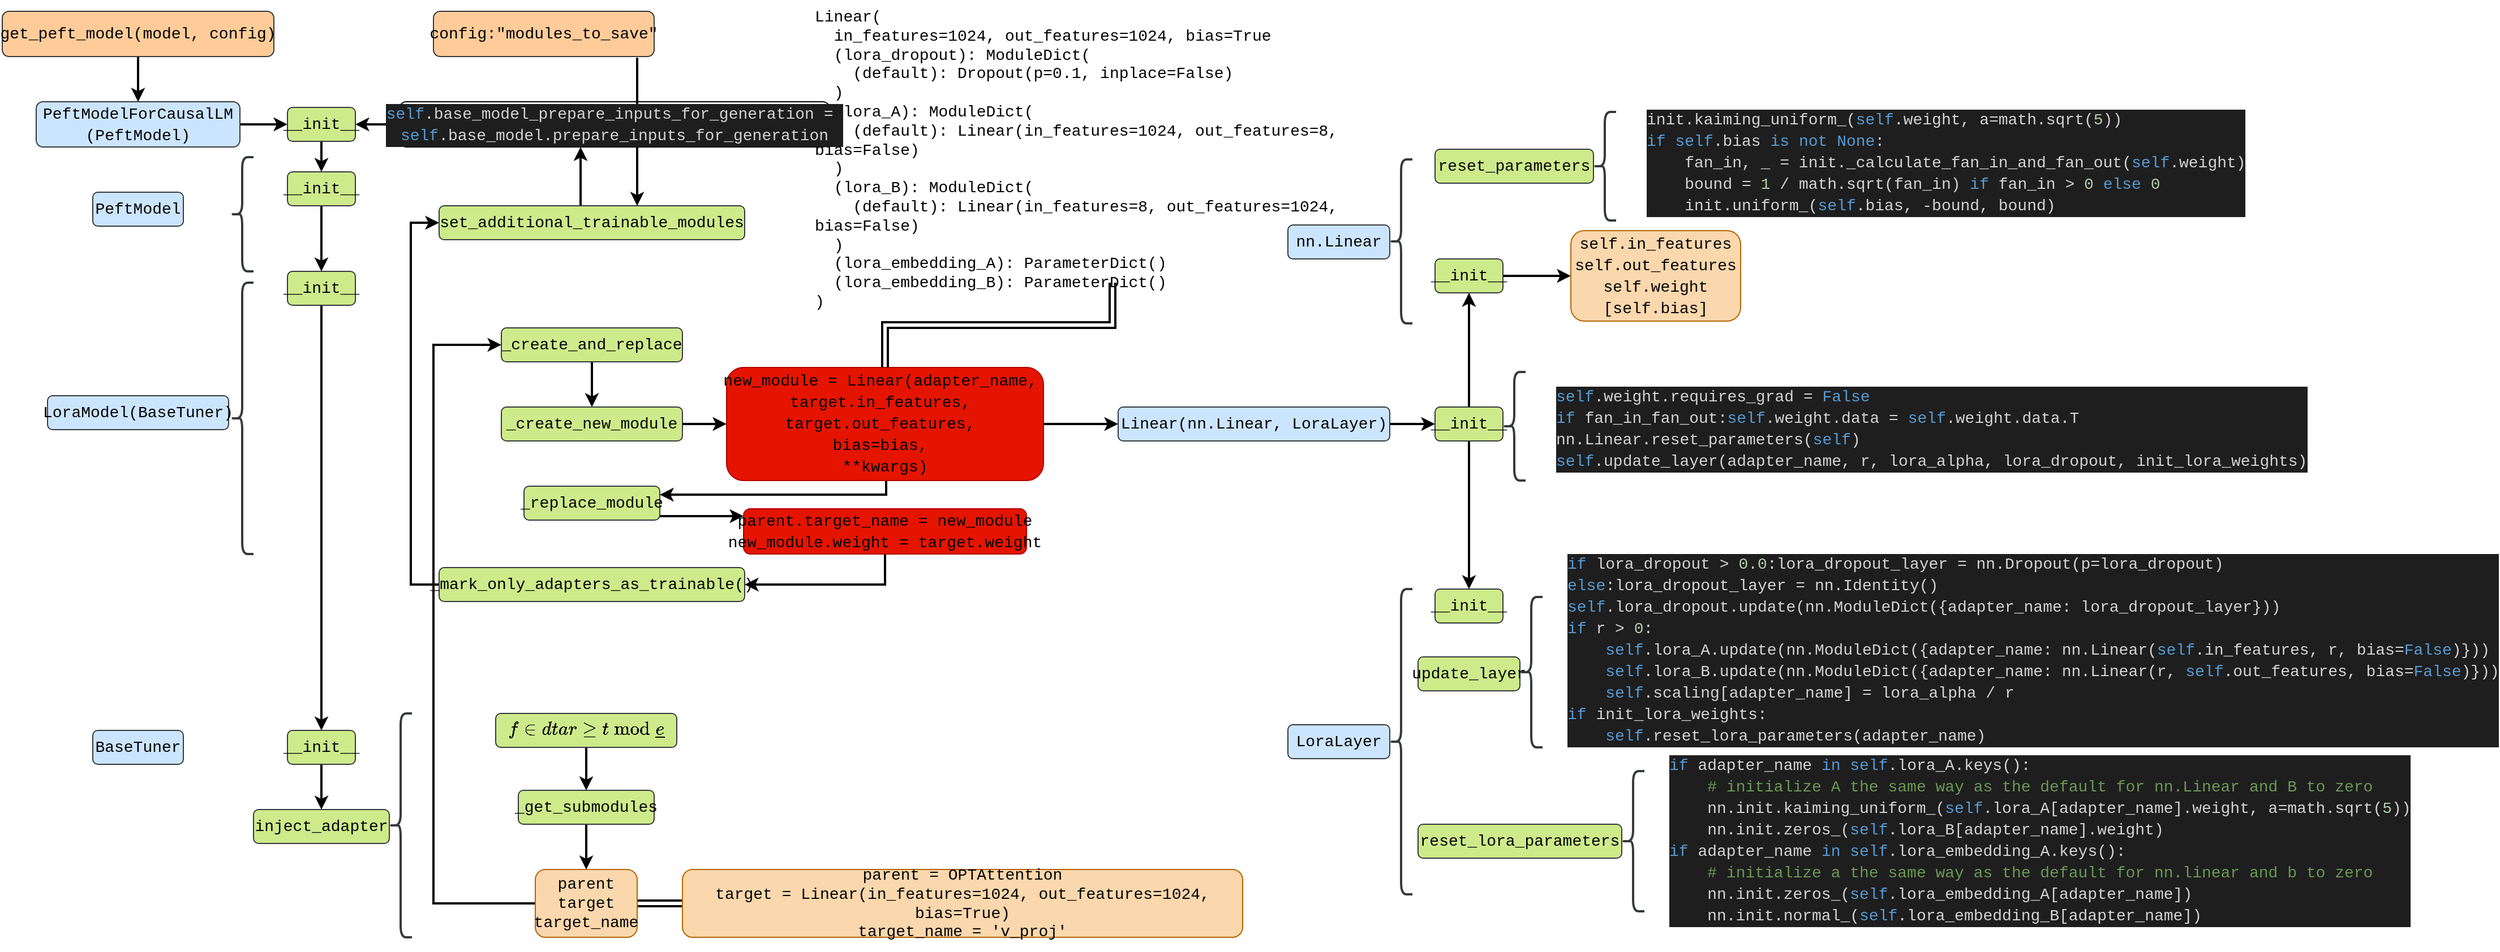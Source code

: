 <mxfile version="24.0.4" type="device">
  <diagram name="第 1 页" id="bC0HDCaNOb5AHYA20Kso">
    <mxGraphModel dx="2074" dy="1205" grid="1" gridSize="10" guides="1" tooltips="1" connect="1" arrows="1" fold="1" page="1" pageScale="1" pageWidth="1100" pageHeight="850" math="0" shadow="0">
      <root>
        <mxCell id="0" />
        <mxCell id="1" parent="0" />
        <mxCell id="si93Lh6b2HmYEgk6341Q-36" value="" style="edgeStyle=orthogonalEdgeStyle;rounded=0;orthogonalLoop=1;jettySize=auto;html=1;strokeColor=default;strokeWidth=2;align=center;verticalAlign=middle;fontFamily=Helvetica;fontSize=11;fontColor=default;labelBackgroundColor=default;endArrow=classic;" edge="1" parent="1" source="si93Lh6b2HmYEgk6341Q-1" target="si93Lh6b2HmYEgk6341Q-2">
          <mxGeometry relative="1" as="geometry" />
        </mxCell>
        <mxCell id="si93Lh6b2HmYEgk6341Q-1" value="&lt;div style=&quot;font-family: Consolas, &amp;quot;Courier New&amp;quot;, monospace; font-size: 14px; line-height: 19px; white-space: pre;&quot;&gt;get_peft_model(model, config)&lt;/div&gt;" style="rounded=1;whiteSpace=wrap;html=1;fillColor=#ffcc99;strokeColor=#36393d;labelBackgroundColor=none;fontColor=default;" vertex="1" parent="1">
          <mxGeometry x="39" y="19" width="240" height="40" as="geometry" />
        </mxCell>
        <mxCell id="si93Lh6b2HmYEgk6341Q-37" value="" style="edgeStyle=orthogonalEdgeStyle;rounded=0;orthogonalLoop=1;jettySize=auto;html=1;strokeColor=default;strokeWidth=2;align=center;verticalAlign=middle;fontFamily=Helvetica;fontSize=11;fontColor=default;labelBackgroundColor=default;endArrow=classic;" edge="1" parent="1" source="si93Lh6b2HmYEgk6341Q-2" target="si93Lh6b2HmYEgk6341Q-3">
          <mxGeometry relative="1" as="geometry" />
        </mxCell>
        <mxCell id="si93Lh6b2HmYEgk6341Q-2" value="&lt;div style=&quot;font-family: Consolas, &amp;quot;Courier New&amp;quot;, monospace; font-size: 14px; line-height: 19px; white-space: pre;&quot;&gt;PeftModelForCausalLM&lt;/div&gt;&lt;div style=&quot;font-family: Consolas, &amp;quot;Courier New&amp;quot;, monospace; font-size: 14px; line-height: 19px; white-space: pre;&quot;&gt;(PeftModel)&lt;/div&gt;" style="rounded=1;whiteSpace=wrap;html=1;labelBackgroundColor=none;fillColor=#cce5ff;strokeColor=#36393d;strokeWidth=1;" vertex="1" parent="1">
          <mxGeometry x="69" y="99" width="180" height="40" as="geometry" />
        </mxCell>
        <mxCell id="si93Lh6b2HmYEgk6341Q-39" style="edgeStyle=orthogonalEdgeStyle;rounded=0;orthogonalLoop=1;jettySize=auto;html=1;entryX=0.5;entryY=0;entryDx=0;entryDy=0;strokeColor=default;strokeWidth=2;align=center;verticalAlign=middle;fontFamily=Helvetica;fontSize=11;fontColor=default;labelBackgroundColor=default;endArrow=classic;" edge="1" parent="1" source="si93Lh6b2HmYEgk6341Q-3" target="si93Lh6b2HmYEgk6341Q-5">
          <mxGeometry relative="1" as="geometry" />
        </mxCell>
        <mxCell id="si93Lh6b2HmYEgk6341Q-3" value="&lt;div style=&quot;font-family: Consolas, &amp;quot;Courier New&amp;quot;, monospace; font-size: 14px; line-height: 19px; white-space: pre;&quot;&gt;__init__&lt;br&gt;&lt;/div&gt;" style="rounded=1;whiteSpace=wrap;html=1;fillColor=#cdeb8b;strokeColor=#36393d;fontStyle=0;align=center;verticalAlign=middle;fontFamily=Helvetica;fontSize=12;fontColor=default;labelBackgroundColor=none;" vertex="1" parent="1">
          <mxGeometry x="291" y="104" width="60" height="30" as="geometry" />
        </mxCell>
        <mxCell id="si93Lh6b2HmYEgk6341Q-4" value="&lt;div style=&quot;font-family: Consolas, &amp;quot;Courier New&amp;quot;, monospace; font-size: 14px; line-height: 19px; white-space: pre;&quot;&gt;PeftModel&lt;/div&gt;" style="rounded=1;whiteSpace=wrap;html=1;labelBackgroundColor=none;fillColor=#cce5ff;strokeColor=#36393d;" vertex="1" parent="1">
          <mxGeometry x="119" y="179" width="80" height="30" as="geometry" />
        </mxCell>
        <mxCell id="si93Lh6b2HmYEgk6341Q-40" value="" style="edgeStyle=orthogonalEdgeStyle;rounded=0;orthogonalLoop=1;jettySize=auto;html=1;strokeColor=default;strokeWidth=2;align=center;verticalAlign=middle;fontFamily=Helvetica;fontSize=11;fontColor=default;labelBackgroundColor=default;endArrow=classic;" edge="1" parent="1" source="si93Lh6b2HmYEgk6341Q-5" target="si93Lh6b2HmYEgk6341Q-10">
          <mxGeometry relative="1" as="geometry" />
        </mxCell>
        <mxCell id="si93Lh6b2HmYEgk6341Q-5" value="&lt;span style=&quot;font-family: Consolas, &amp;quot;Courier New&amp;quot;, monospace; font-size: 14px; white-space: pre;&quot;&gt;__init__&lt;/span&gt;" style="rounded=1;whiteSpace=wrap;html=1;fillColor=#cdeb8b;strokeColor=#36393d;fontStyle=0;align=center;verticalAlign=middle;fontFamily=Helvetica;fontSize=12;fontColor=default;labelBackgroundColor=none;" vertex="1" parent="1">
          <mxGeometry x="291" y="161" width="60" height="30" as="geometry" />
        </mxCell>
        <mxCell id="si93Lh6b2HmYEgk6341Q-9" value="&lt;div style=&quot;font-family: Consolas, &amp;quot;Courier New&amp;quot;, monospace; font-size: 14px; line-height: 19px; white-space: pre;&quot;&gt;LoraModel(BaseTuner)&lt;/div&gt;" style="rounded=1;whiteSpace=wrap;html=1;labelBackgroundColor=none;fillColor=#cce5ff;strokeColor=#36393d;" vertex="1" parent="1">
          <mxGeometry x="79" y="359" width="160" height="30" as="geometry" />
        </mxCell>
        <mxCell id="si93Lh6b2HmYEgk6341Q-42" value="" style="edgeStyle=orthogonalEdgeStyle;rounded=0;orthogonalLoop=1;jettySize=auto;html=1;strokeColor=default;strokeWidth=2;align=center;verticalAlign=middle;fontFamily=Helvetica;fontSize=11;fontColor=default;labelBackgroundColor=default;endArrow=classic;" edge="1" parent="1" source="si93Lh6b2HmYEgk6341Q-10" target="si93Lh6b2HmYEgk6341Q-41">
          <mxGeometry relative="1" as="geometry" />
        </mxCell>
        <mxCell id="si93Lh6b2HmYEgk6341Q-10" value="&lt;span style=&quot;font-family: Consolas, &amp;quot;Courier New&amp;quot;, monospace; font-size: 14px; white-space: pre;&quot;&gt;__init__&lt;/span&gt;" style="rounded=1;whiteSpace=wrap;html=1;fillColor=#cdeb8b;strokeColor=#36393d;fontStyle=0;align=center;verticalAlign=middle;fontFamily=Helvetica;fontSize=12;fontColor=default;labelBackgroundColor=none;" vertex="1" parent="1">
          <mxGeometry x="291" y="249" width="60" height="30" as="geometry" />
        </mxCell>
        <mxCell id="si93Lh6b2HmYEgk6341Q-12" value="&lt;div style=&quot;font-family: Consolas, &amp;quot;Courier New&amp;quot;, monospace; font-size: 14px; line-height: 19px; white-space: pre;&quot;&gt;BaseTuner&lt;/div&gt;" style="rounded=1;whiteSpace=wrap;html=1;labelBackgroundColor=none;fillColor=#cce5ff;strokeColor=#36393d;" vertex="1" parent="1">
          <mxGeometry x="119" y="655" width="80" height="30" as="geometry" />
        </mxCell>
        <mxCell id="si93Lh6b2HmYEgk6341Q-15" value="&lt;div style=&quot;font-family: Consolas, &amp;quot;Courier New&amp;quot;, monospace; font-size: 14px; line-height: 19px; white-space: pre;&quot;&gt;inject_adapter&lt;/div&gt;" style="rounded=1;whiteSpace=wrap;html=1;labelBackgroundColor=none;fillColor=#cdeb8b;strokeColor=#36393d;fontStyle=0" vertex="1" parent="1">
          <mxGeometry x="261" y="725" width="120" height="30" as="geometry" />
        </mxCell>
        <mxCell id="si93Lh6b2HmYEgk6341Q-52" value="" style="edgeStyle=orthogonalEdgeStyle;rounded=0;orthogonalLoop=1;jettySize=auto;html=1;strokeColor=default;strokeWidth=2;align=center;verticalAlign=middle;fontFamily=Helvetica;fontSize=11;fontColor=default;labelBackgroundColor=default;endArrow=classic;" edge="1" parent="1" source="si93Lh6b2HmYEgk6341Q-16" target="si93Lh6b2HmYEgk6341Q-21">
          <mxGeometry relative="1" as="geometry" />
        </mxCell>
        <mxCell id="si93Lh6b2HmYEgk6341Q-16" value="&lt;div style=&quot;font-family: Consolas, &amp;quot;Courier New&amp;quot;, monospace; font-size: 14px; line-height: 19px; white-space: pre;&quot;&gt;&lt;div style=&quot;line-height: 19px;&quot;&gt;_get_submodules&lt;/div&gt;&lt;/div&gt;" style="rounded=1;whiteSpace=wrap;html=1;fillColor=#cdeb8b;strokeColor=#36393d;labelBackgroundColor=none;fontColor=default;" vertex="1" parent="1">
          <mxGeometry x="495" y="708" width="120" height="30" as="geometry" />
        </mxCell>
        <mxCell id="si93Lh6b2HmYEgk6341Q-89" style="edgeStyle=orthogonalEdgeStyle;rounded=0;orthogonalLoop=1;jettySize=auto;html=1;entryX=0;entryY=0.5;entryDx=0;entryDy=0;strokeColor=default;strokeWidth=2;align=center;verticalAlign=middle;fontFamily=Helvetica;fontSize=11;fontColor=default;labelBackgroundColor=default;endArrow=classic;" edge="1" parent="1" source="si93Lh6b2HmYEgk6341Q-21" target="si93Lh6b2HmYEgk6341Q-57">
          <mxGeometry relative="1" as="geometry">
            <Array as="points">
              <mxPoint x="420" y="808" />
              <mxPoint x="420" y="314" />
            </Array>
          </mxGeometry>
        </mxCell>
        <mxCell id="si93Lh6b2HmYEgk6341Q-117" value="" style="edgeStyle=orthogonalEdgeStyle;rounded=0;orthogonalLoop=1;jettySize=auto;html=1;strokeColor=default;strokeWidth=2;align=center;verticalAlign=middle;fontFamily=Helvetica;fontSize=11;fontColor=default;labelBackgroundColor=default;endArrow=classic;shape=link;" edge="1" parent="1" source="si93Lh6b2HmYEgk6341Q-21" target="si93Lh6b2HmYEgk6341Q-114">
          <mxGeometry relative="1" as="geometry" />
        </mxCell>
        <mxCell id="si93Lh6b2HmYEgk6341Q-21" value="&lt;span style=&quot;font-family: Consolas, &amp;quot;Courier New&amp;quot;, monospace; font-size: 14px; text-align: left; white-space: pre;&quot;&gt;parent&lt;/span&gt;&lt;div&gt;&lt;span style=&quot;font-family: Consolas, &amp;quot;Courier New&amp;quot;, monospace; font-size: 14px; text-align: left; white-space: pre;&quot;&gt;target&lt;/span&gt;&lt;/div&gt;&lt;div&gt;&lt;span style=&quot;font-family: Consolas, &amp;quot;Courier New&amp;quot;, monospace; font-size: 14px; text-align: left; white-space: pre;&quot;&gt;target_name&lt;/span&gt;&lt;/div&gt;" style="rounded=1;whiteSpace=wrap;html=1;fillColor=#fad7ac;strokeColor=#b46504;fontColor=default;labelBackgroundColor=none;" vertex="1" parent="1">
          <mxGeometry x="510" y="778" width="90" height="60" as="geometry" />
        </mxCell>
        <mxCell id="si93Lh6b2HmYEgk6341Q-72" style="edgeStyle=orthogonalEdgeStyle;rounded=0;orthogonalLoop=1;jettySize=auto;html=1;entryX=1;entryY=0.25;entryDx=0;entryDy=0;strokeColor=default;strokeWidth=2;align=center;verticalAlign=middle;fontFamily=Helvetica;fontSize=11;fontColor=default;labelBackgroundColor=default;endArrow=classic;" edge="1" parent="1" source="si93Lh6b2HmYEgk6341Q-23" target="si93Lh6b2HmYEgk6341Q-25">
          <mxGeometry relative="1" as="geometry">
            <Array as="points">
              <mxPoint x="820" y="447" />
            </Array>
          </mxGeometry>
        </mxCell>
        <mxCell id="si93Lh6b2HmYEgk6341Q-129" value="" style="edgeStyle=orthogonalEdgeStyle;rounded=0;orthogonalLoop=1;jettySize=auto;html=1;strokeColor=default;strokeWidth=2;align=center;verticalAlign=middle;fontFamily=Helvetica;fontSize=11;fontColor=default;labelBackgroundColor=default;endArrow=classic;" edge="1" parent="1" source="si93Lh6b2HmYEgk6341Q-23" target="si93Lh6b2HmYEgk6341Q-78">
          <mxGeometry relative="1" as="geometry" />
        </mxCell>
        <mxCell id="si93Lh6b2HmYEgk6341Q-23" value="&lt;div style=&quot;font-family: Consolas, &amp;quot;Courier New&amp;quot;, monospace; font-size: 14px; line-height: 19px; white-space: pre;&quot;&gt;new_module = Linear(adapter_name, &lt;/div&gt;&lt;div style=&quot;font-family: Consolas, &amp;quot;Courier New&amp;quot;, monospace; font-size: 14px; line-height: 19px; white-space: pre;&quot;&gt;&lt;span style=&quot;&quot;&gt;target.in_features&lt;/span&gt;, &lt;/div&gt;&lt;div style=&quot;font-family: Consolas, &amp;quot;Courier New&amp;quot;, monospace; font-size: 14px; line-height: 19px; white-space: pre;&quot;&gt;&lt;span style=&quot;&quot;&gt;target.out_features&lt;/span&gt;, &lt;/div&gt;&lt;div style=&quot;font-family: Consolas, &amp;quot;Courier New&amp;quot;, monospace; font-size: 14px; line-height: 19px; white-space: pre;&quot;&gt;bias=bias, &lt;/div&gt;&lt;div style=&quot;font-family: Consolas, &amp;quot;Courier New&amp;quot;, monospace; font-size: 14px; line-height: 19px; white-space: pre;&quot;&gt;**kwargs)&lt;/div&gt;" style="whiteSpace=wrap;html=1;rounded=1;fillColor=#e51400;fontColor=default;strokeColor=#B20000;labelBackgroundColor=none;" vertex="1" parent="1">
          <mxGeometry x="679" y="334" width="280" height="100" as="geometry" />
        </mxCell>
        <mxCell id="si93Lh6b2HmYEgk6341Q-75" style="edgeStyle=orthogonalEdgeStyle;rounded=0;orthogonalLoop=1;jettySize=auto;html=1;entryX=0;entryY=0.25;entryDx=0;entryDy=0;strokeColor=default;strokeWidth=2;align=center;verticalAlign=middle;fontFamily=Helvetica;fontSize=11;fontColor=default;labelBackgroundColor=default;endArrow=classic;" edge="1" parent="1">
          <mxGeometry relative="1" as="geometry">
            <mxPoint x="620" y="465.5" as="sourcePoint" />
            <mxPoint x="694" y="465.5" as="targetPoint" />
            <Array as="points">
              <mxPoint x="657" y="466" />
            </Array>
          </mxGeometry>
        </mxCell>
        <mxCell id="si93Lh6b2HmYEgk6341Q-25" value="&lt;div style=&quot;font-family: Consolas, &amp;quot;Courier New&amp;quot;, monospace; font-weight: normal; font-size: 14px; line-height: 19px; white-space: pre;&quot;&gt;&lt;div&gt;&lt;span style=&quot;&quot;&gt;_replace_module&lt;/span&gt;&lt;/div&gt;&lt;/div&gt;" style="whiteSpace=wrap;html=1;rounded=1;fillColor=#cdeb8b;strokeColor=#36393d;labelBackgroundColor=none;fontColor=default;" vertex="1" parent="1">
          <mxGeometry x="500" y="439" width="120" height="30" as="geometry" />
        </mxCell>
        <mxCell id="si93Lh6b2HmYEgk6341Q-43" value="" style="edgeStyle=orthogonalEdgeStyle;rounded=0;orthogonalLoop=1;jettySize=auto;html=1;strokeColor=default;strokeWidth=2;align=center;verticalAlign=middle;fontFamily=Helvetica;fontSize=11;fontColor=default;labelBackgroundColor=default;endArrow=classic;" edge="1" parent="1" source="si93Lh6b2HmYEgk6341Q-41" target="si93Lh6b2HmYEgk6341Q-15">
          <mxGeometry relative="1" as="geometry" />
        </mxCell>
        <mxCell id="si93Lh6b2HmYEgk6341Q-41" value="&lt;div style=&quot;font-family: Consolas, &amp;quot;Courier New&amp;quot;, monospace; font-weight: normal; font-size: 14px; line-height: 19px; white-space: pre;&quot;&gt;&lt;div&gt;&lt;span style=&quot;&quot;&gt;__init__&lt;/span&gt;&lt;/div&gt;&lt;/div&gt;" style="rounded=1;whiteSpace=wrap;html=1;fillColor=#cdeb8b;strokeColor=#36393d;fontStyle=0;align=center;verticalAlign=middle;fontFamily=Helvetica;fontSize=12;fontColor=default;labelBackgroundColor=none;" vertex="1" parent="1">
          <mxGeometry x="291" y="655" width="60" height="30" as="geometry" />
        </mxCell>
        <mxCell id="si93Lh6b2HmYEgk6341Q-44" value="" style="shape=curlyBracket;whiteSpace=wrap;html=1;rounded=1;labelPosition=left;verticalLabelPosition=middle;align=right;verticalAlign=middle;strokeColor=#36393d;strokeWidth=2;fontFamily=Helvetica;fontSize=11;fontColor=default;labelBackgroundColor=default;fillColor=#cce5ff;" vertex="1" parent="1">
          <mxGeometry x="381" y="640" width="20" height="198" as="geometry" />
        </mxCell>
        <mxCell id="si93Lh6b2HmYEgk6341Q-46" value="" style="edgeStyle=orthogonalEdgeStyle;rounded=0;orthogonalLoop=1;jettySize=auto;html=1;strokeColor=default;strokeWidth=2;align=center;verticalAlign=middle;fontFamily=Helvetica;fontSize=11;fontColor=default;labelBackgroundColor=default;endArrow=classic;" edge="1" parent="1" source="si93Lh6b2HmYEgk6341Q-45" target="si93Lh6b2HmYEgk6341Q-16">
          <mxGeometry relative="1" as="geometry" />
        </mxCell>
        <mxCell id="si93Lh6b2HmYEgk6341Q-45" value="&lt;div style=&quot;font-family: Consolas, &amp;quot;Courier New&amp;quot;, monospace; font-size: 14px; line-height: 19px; white-space: pre;&quot;&gt;&lt;div style=&quot;line-height: 19px;&quot;&gt;`find target module`&lt;/div&gt;&lt;/div&gt;" style="rounded=1;whiteSpace=wrap;html=1;fillColor=#cdeb8b;strokeColor=#36393d;labelBackgroundColor=none;fontColor=default;" vertex="1" parent="1">
          <mxGeometry x="475" y="640" width="160" height="30" as="geometry" />
        </mxCell>
        <mxCell id="si93Lh6b2HmYEgk6341Q-56" value="" style="shape=curlyBracket;whiteSpace=wrap;html=1;rounded=1;labelPosition=left;verticalLabelPosition=middle;align=right;verticalAlign=middle;strokeColor=#36393d;strokeWidth=2;fontFamily=Helvetica;fontSize=11;fontColor=default;labelBackgroundColor=default;fillColor=#cce5ff;" vertex="1" parent="1">
          <mxGeometry x="241" y="259" width="20" height="240" as="geometry" />
        </mxCell>
        <mxCell id="si93Lh6b2HmYEgk6341Q-62" value="" style="edgeStyle=orthogonalEdgeStyle;rounded=0;orthogonalLoop=1;jettySize=auto;html=1;strokeColor=default;strokeWidth=2;align=center;verticalAlign=middle;fontFamily=Helvetica;fontSize=11;fontColor=default;labelBackgroundColor=default;endArrow=classic;" edge="1" parent="1" source="si93Lh6b2HmYEgk6341Q-57" target="si93Lh6b2HmYEgk6341Q-61">
          <mxGeometry relative="1" as="geometry" />
        </mxCell>
        <mxCell id="si93Lh6b2HmYEgk6341Q-57" value="&lt;span style=&quot;font-family: Consolas, &amp;quot;Courier New&amp;quot;, monospace; font-size: 14px; text-align: left; white-space: pre;&quot;&gt;_create_and_replace&lt;/span&gt;" style="rounded=1;html=1;fillColor=#cdeb8b;strokeColor=#36393d;labelBackgroundColor=none;fontColor=default;whiteSpace=wrap;" vertex="1" parent="1">
          <mxGeometry x="480" y="299" width="160" height="30" as="geometry" />
        </mxCell>
        <mxCell id="si93Lh6b2HmYEgk6341Q-63" value="" style="edgeStyle=orthogonalEdgeStyle;rounded=0;orthogonalLoop=1;jettySize=auto;html=1;strokeColor=default;strokeWidth=2;align=center;verticalAlign=middle;fontFamily=Helvetica;fontSize=11;fontColor=default;labelBackgroundColor=default;endArrow=classic;" edge="1" parent="1" source="si93Lh6b2HmYEgk6341Q-61" target="si93Lh6b2HmYEgk6341Q-23">
          <mxGeometry relative="1" as="geometry" />
        </mxCell>
        <mxCell id="si93Lh6b2HmYEgk6341Q-61" value="&lt;div style=&quot;font-family: Consolas, &amp;quot;Courier New&amp;quot;, monospace; font-size: 14px; line-height: 19px; white-space: pre;&quot;&gt;_create_new_module&lt;/div&gt;" style="rounded=1;whiteSpace=wrap;html=1;fillColor=#cdeb8b;strokeColor=#36393d;labelBackgroundColor=none;fontColor=default;" vertex="1" parent="1">
          <mxGeometry x="480" y="369" width="160" height="30" as="geometry" />
        </mxCell>
        <mxCell id="si93Lh6b2HmYEgk6341Q-123" style="edgeStyle=orthogonalEdgeStyle;rounded=0;orthogonalLoop=1;jettySize=auto;html=1;entryX=0;entryY=0.5;entryDx=0;entryDy=0;strokeColor=default;strokeWidth=2;align=center;verticalAlign=middle;fontFamily=Helvetica;fontSize=11;fontColor=default;labelBackgroundColor=default;endArrow=classic;" edge="1" parent="1" source="si93Lh6b2HmYEgk6341Q-67" target="si93Lh6b2HmYEgk6341Q-122">
          <mxGeometry relative="1" as="geometry">
            <Array as="points">
              <mxPoint x="400" y="526" />
              <mxPoint x="400" y="206" />
            </Array>
          </mxGeometry>
        </mxCell>
        <mxCell id="si93Lh6b2HmYEgk6341Q-67" value="&lt;div style=&quot;font-family: Consolas, &amp;quot;Courier New&amp;quot;, monospace; font-size: 14px; line-height: 19px; white-space: pre;&quot;&gt;_mark_only_adapters_as_trainable()&lt;/div&gt;" style="rounded=1;whiteSpace=wrap;html=1;fillColor=#cdeb8b;strokeColor=#36393d;labelBackgroundColor=none;fontColor=default;" vertex="1" parent="1">
          <mxGeometry x="425" y="511" width="270" height="30" as="geometry" />
        </mxCell>
        <mxCell id="si93Lh6b2HmYEgk6341Q-76" style="edgeStyle=orthogonalEdgeStyle;rounded=0;orthogonalLoop=1;jettySize=auto;html=1;entryX=1;entryY=0.5;entryDx=0;entryDy=0;strokeColor=default;strokeWidth=2;align=center;verticalAlign=middle;fontFamily=Helvetica;fontSize=11;fontColor=default;labelBackgroundColor=default;endArrow=classic;" edge="1" parent="1" source="si93Lh6b2HmYEgk6341Q-73" target="si93Lh6b2HmYEgk6341Q-67">
          <mxGeometry relative="1" as="geometry" />
        </mxCell>
        <mxCell id="si93Lh6b2HmYEgk6341Q-73" value="&lt;div style=&quot;font-family: Consolas, &amp;quot;Courier New&amp;quot;, monospace; font-size: 14px; line-height: 19px; white-space: pre;&quot;&gt;parent.target_name = new_module&lt;/div&gt;&lt;div style=&quot;font-family: Consolas, &amp;quot;Courier New&amp;quot;, monospace; font-size: 14px; line-height: 19px; white-space: pre;&quot;&gt;new_module.weight = target.weight&lt;/div&gt;" style="whiteSpace=wrap;html=1;rounded=1;fillColor=#e51400;fontColor=default;strokeColor=#B20000;labelBackgroundColor=none;" vertex="1" parent="1">
          <mxGeometry x="694" y="459" width="250" height="40" as="geometry" />
        </mxCell>
        <mxCell id="si93Lh6b2HmYEgk6341Q-83" value="" style="edgeStyle=orthogonalEdgeStyle;rounded=0;orthogonalLoop=1;jettySize=auto;html=1;strokeColor=default;strokeWidth=2;align=center;verticalAlign=middle;fontFamily=Helvetica;fontSize=11;fontColor=default;labelBackgroundColor=default;endArrow=classic;" edge="1" parent="1" source="si93Lh6b2HmYEgk6341Q-78" target="si93Lh6b2HmYEgk6341Q-82">
          <mxGeometry relative="1" as="geometry" />
        </mxCell>
        <mxCell id="si93Lh6b2HmYEgk6341Q-78" value="&lt;div style=&quot;font-family: Consolas, &amp;quot;Courier New&amp;quot;, monospace; font-size: 14px; line-height: 19px; white-space: pre;&quot;&gt;Linear(nn.Linear, LoraLayer)&lt;/div&gt;" style="rounded=1;whiteSpace=wrap;html=1;strokeColor=#36393d;strokeWidth=1;align=center;verticalAlign=middle;fontFamily=Helvetica;fontSize=11;fontColor=default;labelBackgroundColor=none;fillColor=#cce5ff;" vertex="1" parent="1">
          <mxGeometry x="1025" y="369" width="240" height="30" as="geometry" />
        </mxCell>
        <mxCell id="si93Lh6b2HmYEgk6341Q-79" value="&lt;div style=&quot;font-family: Consolas, &amp;quot;Courier New&amp;quot;, monospace; font-size: 14px; line-height: 19px; white-space: pre;&quot;&gt;nn.Linear&lt;/div&gt;" style="rounded=1;whiteSpace=wrap;html=1;strokeColor=#36393d;strokeWidth=1;align=center;verticalAlign=middle;fontFamily=Helvetica;fontSize=11;fontColor=default;labelBackgroundColor=none;fillColor=#cce5ff;" vertex="1" parent="1">
          <mxGeometry x="1175" y="208" width="90" height="30" as="geometry" />
        </mxCell>
        <mxCell id="si93Lh6b2HmYEgk6341Q-81" value="&lt;div style=&quot;font-family: Consolas, &amp;quot;Courier New&amp;quot;, monospace; font-size: 14px; line-height: 19px; white-space: pre;&quot;&gt;LoraLayer&lt;/div&gt;" style="rounded=1;whiteSpace=wrap;html=1;strokeColor=#36393d;strokeWidth=1;align=center;verticalAlign=middle;fontFamily=Helvetica;fontSize=11;fontColor=default;labelBackgroundColor=none;fillColor=#cce5ff;" vertex="1" parent="1">
          <mxGeometry x="1175" y="650" width="90" height="30" as="geometry" />
        </mxCell>
        <mxCell id="si93Lh6b2HmYEgk6341Q-86" value="" style="edgeStyle=orthogonalEdgeStyle;rounded=0;orthogonalLoop=1;jettySize=auto;html=1;strokeColor=default;strokeWidth=2;align=center;verticalAlign=middle;fontFamily=Helvetica;fontSize=11;fontColor=default;labelBackgroundColor=default;endArrow=classic;" edge="1" parent="1" source="si93Lh6b2HmYEgk6341Q-82" target="si93Lh6b2HmYEgk6341Q-84">
          <mxGeometry relative="1" as="geometry" />
        </mxCell>
        <mxCell id="si93Lh6b2HmYEgk6341Q-87" value="" style="edgeStyle=orthogonalEdgeStyle;rounded=0;orthogonalLoop=1;jettySize=auto;html=1;strokeColor=default;strokeWidth=2;align=center;verticalAlign=middle;fontFamily=Helvetica;fontSize=11;fontColor=default;labelBackgroundColor=default;endArrow=classic;" edge="1" parent="1" source="si93Lh6b2HmYEgk6341Q-82" target="si93Lh6b2HmYEgk6341Q-85">
          <mxGeometry relative="1" as="geometry" />
        </mxCell>
        <mxCell id="si93Lh6b2HmYEgk6341Q-82" value="&lt;div style=&quot;font-family: Consolas, &amp;quot;Courier New&amp;quot;, monospace; font-size: 14px; line-height: 19px; white-space: pre;&quot;&gt;__init__&lt;/div&gt;" style="whiteSpace=wrap;html=1;fontSize=11;fillColor=#cdeb8b;strokeColor=#36393d;rounded=1;strokeWidth=1;labelBackgroundColor=none;" vertex="1" parent="1">
          <mxGeometry x="1305" y="369" width="60" height="30" as="geometry" />
        </mxCell>
        <mxCell id="si93Lh6b2HmYEgk6341Q-110" value="" style="edgeStyle=orthogonalEdgeStyle;rounded=0;orthogonalLoop=1;jettySize=auto;html=1;strokeColor=default;strokeWidth=2;align=center;verticalAlign=middle;fontFamily=Helvetica;fontSize=11;fontColor=default;labelBackgroundColor=default;endArrow=classic;" edge="1" parent="1" source="si93Lh6b2HmYEgk6341Q-84" target="si93Lh6b2HmYEgk6341Q-109">
          <mxGeometry relative="1" as="geometry" />
        </mxCell>
        <mxCell id="si93Lh6b2HmYEgk6341Q-84" value="&lt;div style=&quot;font-family: Consolas, &amp;quot;Courier New&amp;quot;, monospace; font-size: 14px; line-height: 19px; white-space: pre;&quot;&gt;__init__&lt;/div&gt;" style="whiteSpace=wrap;html=1;fontSize=11;fillColor=#cdeb8b;strokeColor=#36393d;rounded=1;strokeWidth=1;labelBackgroundColor=none;" vertex="1" parent="1">
          <mxGeometry x="1305" y="238" width="60" height="30" as="geometry" />
        </mxCell>
        <mxCell id="si93Lh6b2HmYEgk6341Q-85" value="&lt;div style=&quot;font-family: Consolas, &amp;quot;Courier New&amp;quot;, monospace; font-size: 14px; line-height: 19px; white-space: pre;&quot;&gt;__init__&lt;/div&gt;" style="whiteSpace=wrap;html=1;fontSize=11;fillColor=#cdeb8b;strokeColor=#36393d;rounded=1;strokeWidth=1;labelBackgroundColor=none;" vertex="1" parent="1">
          <mxGeometry x="1305" y="530" width="60" height="30" as="geometry" />
        </mxCell>
        <mxCell id="si93Lh6b2HmYEgk6341Q-88" value="" style="shape=curlyBracket;whiteSpace=wrap;html=1;rounded=1;labelPosition=left;verticalLabelPosition=middle;align=right;verticalAlign=middle;strokeColor=#36393d;strokeWidth=2;fontFamily=Helvetica;fontSize=11;fontColor=default;labelBackgroundColor=default;fillColor=#cce5ff;" vertex="1" parent="1">
          <mxGeometry x="1365" y="338" width="20" height="96" as="geometry" />
        </mxCell>
        <mxCell id="si93Lh6b2HmYEgk6341Q-91" value="" style="shape=curlyBracket;whiteSpace=wrap;html=1;rounded=1;labelPosition=left;verticalLabelPosition=middle;align=right;verticalAlign=middle;strokeColor=#36393d;strokeWidth=2;fontFamily=Helvetica;fontSize=11;fontColor=default;labelBackgroundColor=default;fillColor=#cce5ff;" vertex="1" parent="1">
          <mxGeometry x="1265" y="530" width="20" height="270" as="geometry" />
        </mxCell>
        <mxCell id="si93Lh6b2HmYEgk6341Q-92" value="&lt;div style=&quot;font-family: Consolas, &amp;quot;Courier New&amp;quot;, monospace; font-size: 14px; line-height: 19px; white-space: pre;&quot;&gt;update_layer&lt;/div&gt;" style="rounded=1;whiteSpace=wrap;html=1;strokeColor=#36393d;strokeWidth=1;align=center;verticalAlign=middle;fontFamily=Helvetica;fontSize=11;labelBackgroundColor=none;fillColor=#cdeb8b;fontColor=default;" vertex="1" parent="1">
          <mxGeometry x="1290" y="590" width="90" height="30" as="geometry" />
        </mxCell>
        <mxCell id="si93Lh6b2HmYEgk6341Q-96" value="&lt;div style=&quot;background-color: rgb(30, 30, 30); font-family: Consolas, &amp;quot;Courier New&amp;quot;, monospace; font-weight: normal; font-size: 14px; line-height: 19px; white-space: pre;&quot;&gt;&lt;div style=&quot;&quot;&gt;&lt;div style=&quot;color: rgb(212, 212, 212); line-height: 19px;&quot;&gt;&lt;div&gt;&lt;div style=&quot;line-height: 19px;&quot;&gt;&lt;div&gt;&lt;span style=&quot;color: #569cd6;&quot;&gt;if&lt;/span&gt; lora_dropout &amp;gt; &lt;span style=&quot;color: #b5cea8;&quot;&gt;0.0&lt;/span&gt;:lora_dropout_layer = nn.Dropout(p=lora_dropout)&lt;/div&gt;&lt;div&gt;&lt;span style=&quot;color: #569cd6;&quot;&gt;else&lt;/span&gt;:lora_dropout_layer = nn.Identity()&lt;/div&gt;&lt;div&gt;&lt;div style=&quot;line-height: 19px;&quot;&gt;&lt;span style=&quot;color: #569cd6;&quot;&gt;self&lt;/span&gt;.lora_dropout.update(nn.ModuleDict({adapter_name: lora_dropout_layer}))&lt;/div&gt;&lt;/div&gt;&lt;/div&gt;&lt;/div&gt;&lt;div&gt;&lt;span style=&quot;color: #569cd6;&quot;&gt;if&lt;/span&gt; r &amp;gt; &lt;span style=&quot;color: #b5cea8;&quot;&gt;0&lt;/span&gt;:&lt;/div&gt;&lt;div&gt;&amp;nbsp; &amp;nbsp; &lt;span style=&quot;color: #569cd6;&quot;&gt;self&lt;/span&gt;.lora_A.update(nn.ModuleDict({adapter_name: nn.Linear(&lt;span style=&quot;color: #569cd6;&quot;&gt;self&lt;/span&gt;.in_features, r, bias=&lt;span style=&quot;color: #569cd6;&quot;&gt;False&lt;/span&gt;)}))&lt;/div&gt;&lt;div&gt;&amp;nbsp; &amp;nbsp; &lt;span style=&quot;color: #569cd6;&quot;&gt;self&lt;/span&gt;.lora_B.update(nn.ModuleDict({adapter_name: nn.Linear(r, &lt;span style=&quot;color: #569cd6;&quot;&gt;self&lt;/span&gt;.out_features, bias=&lt;span style=&quot;color: #569cd6;&quot;&gt;False&lt;/span&gt;)}))&lt;/div&gt;&lt;div&gt;&amp;nbsp; &amp;nbsp; &lt;span style=&quot;color: #569cd6;&quot;&gt;self&lt;/span&gt;.scaling[adapter_name] = lora_alpha / r&lt;/div&gt;&lt;div&gt;&lt;span style=&quot;color: #569cd6;&quot;&gt;if&lt;/span&gt; init_lora_weights:&lt;/div&gt;&lt;div&gt;&amp;nbsp; &amp;nbsp; &lt;span style=&quot;color: #569cd6;&quot;&gt;self&lt;/span&gt;.reset_lora_parameters(adapter_name)&lt;/div&gt;&lt;/div&gt;&lt;/div&gt;&lt;/div&gt;" style="text;whiteSpace=wrap;html=1;fontFamily=Helvetica;fontSize=11;fontColor=default;labelBackgroundColor=default;" vertex="1" parent="1">
          <mxGeometry x="1420" y="492" width="560" height="163" as="geometry" />
        </mxCell>
        <mxCell id="si93Lh6b2HmYEgk6341Q-97" value="&lt;div style=&quot;background-color: rgb(30, 30, 30); font-family: Consolas, &amp;quot;Courier New&amp;quot;, monospace; font-weight: normal; font-size: 14px; line-height: 19px; white-space: pre;&quot;&gt;&lt;div style=&quot;line-height: 19px;&quot;&gt;&lt;div style=&quot;&quot;&gt;&lt;div style=&quot;color: rgb(212, 212, 212); line-height: 19px;&quot;&gt;&lt;div&gt;&lt;span style=&quot;color: #569cd6;&quot;&gt;self&lt;/span&gt;.weight.requires_grad = &lt;span style=&quot;color: #569cd6;&quot;&gt;False&lt;/span&gt;&lt;/div&gt;&lt;div&gt;&lt;span style=&quot;color: #569cd6;&quot;&gt;if&lt;/span&gt; fan_in_fan_out:&lt;span style=&quot;color: #569cd6;&quot;&gt;self&lt;/span&gt;.weight.data = &lt;span style=&quot;color: #569cd6;&quot;&gt;self&lt;/span&gt;.weight.data.T&lt;/div&gt;&lt;div&gt;nn.Linear.reset_parameters(&lt;span style=&quot;color: #569cd6;&quot;&gt;self&lt;/span&gt;)&lt;/div&gt;&lt;div&gt;&lt;span style=&quot;color: #569cd6;&quot;&gt;self&lt;/span&gt;.update_layer(adapter_name, r, lora_alpha, lora_dropout, init_lora_weights)&lt;/div&gt;&lt;/div&gt;&lt;/div&gt;&lt;/div&gt;&lt;/div&gt;" style="text;whiteSpace=wrap;html=1;fontFamily=Helvetica;fontSize=11;fontColor=default;labelBackgroundColor=default;" vertex="1" parent="1">
          <mxGeometry x="1410" y="344" width="560" height="100" as="geometry" />
        </mxCell>
        <mxCell id="si93Lh6b2HmYEgk6341Q-100" value="" style="shape=curlyBracket;whiteSpace=wrap;html=1;rounded=1;labelPosition=left;verticalLabelPosition=middle;align=right;verticalAlign=middle;strokeColor=#36393d;strokeWidth=2;fontFamily=Helvetica;fontSize=11;fontColor=default;labelBackgroundColor=default;fillColor=#cce5ff;" vertex="1" parent="1">
          <mxGeometry x="1380" y="537" width="20" height="133" as="geometry" />
        </mxCell>
        <mxCell id="si93Lh6b2HmYEgk6341Q-101" value="&lt;div style=&quot;font-family: Consolas, &amp;quot;Courier New&amp;quot;, monospace; font-size: 14px; line-height: 19px; white-space: pre;&quot;&gt;reset_lora_parameters&lt;/div&gt;" style="rounded=1;whiteSpace=wrap;html=1;strokeColor=#36393d;strokeWidth=1;align=center;verticalAlign=middle;fontFamily=Helvetica;fontSize=11;labelBackgroundColor=none;fillColor=#cdeb8b;" vertex="1" parent="1">
          <mxGeometry x="1290" y="738" width="180" height="30" as="geometry" />
        </mxCell>
        <mxCell id="si93Lh6b2HmYEgk6341Q-102" value="" style="shape=curlyBracket;whiteSpace=wrap;html=1;rounded=1;labelPosition=left;verticalLabelPosition=middle;align=right;verticalAlign=middle;strokeColor=#36393d;strokeWidth=2;fontFamily=Helvetica;fontSize=11;fontColor=default;labelBackgroundColor=default;fillColor=#cce5ff;" vertex="1" parent="1">
          <mxGeometry x="1470" y="691" width="20" height="124" as="geometry" />
        </mxCell>
        <mxCell id="si93Lh6b2HmYEgk6341Q-103" value="&lt;div style=&quot;background-color: rgb(30, 30, 30); font-family: Consolas, &amp;quot;Courier New&amp;quot;, monospace; font-weight: normal; font-size: 14px; line-height: 19px; white-space: pre;&quot;&gt;&lt;div style=&quot;&quot;&gt;&lt;div style=&quot;color: rgb(212, 212, 212); line-height: 19px;&quot;&gt;&lt;div&gt;&lt;span style=&quot;color: #569cd6;&quot;&gt;if&lt;/span&gt; adapter_name &lt;span style=&quot;color: #569cd6;&quot;&gt;in&lt;/span&gt; &lt;span style=&quot;color: #569cd6;&quot;&gt;self&lt;/span&gt;.lora_A.keys():&lt;/div&gt;&lt;div&gt;&amp;nbsp; &amp;nbsp; &lt;span style=&quot;color: #6a9955;&quot;&gt;# initialize A the same way as the default for nn.Linear and B to zero&lt;/span&gt;&lt;/div&gt;&lt;div&gt;&amp;nbsp; &amp;nbsp; nn.init.kaiming_uniform_(&lt;span style=&quot;color: #569cd6;&quot;&gt;self&lt;/span&gt;.lora_A[adapter_name].weight, a=math.sqrt(&lt;span style=&quot;color: #b5cea8;&quot;&gt;5&lt;/span&gt;))&lt;/div&gt;&lt;div&gt;&amp;nbsp; &amp;nbsp; nn.init.zeros_(&lt;span style=&quot;color: #569cd6;&quot;&gt;self&lt;/span&gt;.lora_B[adapter_name].weight)&lt;/div&gt;&lt;div&gt;&lt;span style=&quot;color: #569cd6;&quot;&gt;if&lt;/span&gt; adapter_name &lt;span style=&quot;color: #569cd6;&quot;&gt;in&lt;/span&gt; &lt;span style=&quot;color: #569cd6;&quot;&gt;self&lt;/span&gt;.lora_embedding_A.keys():&lt;/div&gt;&lt;div&gt;&amp;nbsp; &amp;nbsp; &lt;span style=&quot;color: #6a9955;&quot;&gt;# initialize a the same way as the default for nn.linear and b to zero&lt;/span&gt;&lt;/div&gt;&lt;div&gt;&amp;nbsp; &amp;nbsp; nn.init.zeros_(&lt;span style=&quot;color: #569cd6;&quot;&gt;self&lt;/span&gt;.lora_embedding_A[adapter_name])&lt;/div&gt;&lt;div&gt;&amp;nbsp; &amp;nbsp; nn.init.normal_(&lt;span style=&quot;color: #569cd6;&quot;&gt;self&lt;/span&gt;.lora_embedding_B[adapter_name])&lt;/div&gt;&lt;/div&gt;&lt;/div&gt;&lt;/div&gt;" style="text;whiteSpace=wrap;html=1;fontFamily=Helvetica;fontSize=11;fontColor=default;labelBackgroundColor=default;" vertex="1" parent="1">
          <mxGeometry x="1510" y="670" width="560" height="180" as="geometry" />
        </mxCell>
        <mxCell id="si93Lh6b2HmYEgk6341Q-107" value="" style="shape=curlyBracket;whiteSpace=wrap;html=1;rounded=1;labelPosition=left;verticalLabelPosition=middle;align=right;verticalAlign=middle;strokeColor=#36393d;strokeWidth=2;fontFamily=Helvetica;fontSize=11;fontColor=default;labelBackgroundColor=default;fillColor=#cce5ff;" vertex="1" parent="1">
          <mxGeometry x="1265" y="150" width="20" height="145" as="geometry" />
        </mxCell>
        <mxCell id="si93Lh6b2HmYEgk6341Q-109" value="&lt;div style=&quot;font-family: Consolas, &amp;quot;Courier New&amp;quot;, monospace; font-size: 14px; line-height: 19px; white-space: pre;&quot;&gt;&lt;div&gt;&lt;span style=&quot;&quot;&gt;self&lt;/span&gt;.in_features&lt;/div&gt;&lt;div&gt;&lt;span style=&quot;&quot;&gt;self&lt;/span&gt;.out_features&lt;/div&gt;&lt;div&gt;&lt;span style=&quot;&quot;&gt;self&lt;/span&gt;.weight&lt;/div&gt;&lt;div&gt;[self.bias]&lt;/div&gt;&lt;/div&gt;" style="whiteSpace=wrap;html=1;fontSize=11;fillColor=#fad7ac;strokeColor=#b46504;rounded=1;strokeWidth=1;labelBackgroundColor=none;" vertex="1" parent="1">
          <mxGeometry x="1425" y="213" width="150" height="80" as="geometry" />
        </mxCell>
        <mxCell id="si93Lh6b2HmYEgk6341Q-111" value="&lt;div style=&quot;font-family: Consolas, &amp;quot;Courier New&amp;quot;, monospace; font-size: 14px; line-height: 19px; white-space: pre;&quot;&gt;reset_parameters&lt;/div&gt;" style="rounded=1;whiteSpace=wrap;html=1;strokeColor=#36393d;strokeWidth=1;align=center;verticalAlign=middle;fontFamily=Helvetica;fontSize=11;labelBackgroundColor=none;fillColor=#cdeb8b;" vertex="1" parent="1">
          <mxGeometry x="1305" y="141" width="140" height="30" as="geometry" />
        </mxCell>
        <mxCell id="si93Lh6b2HmYEgk6341Q-112" value="&lt;div style=&quot;color: #d4d4d4;background-color: #1e1e1e;font-family: Consolas, &#39;Courier New&#39;, monospace;font-weight: normal;font-size: 14px;line-height: 19px;white-space: pre;&quot;&gt;&lt;div&gt;&lt;span style=&quot;color: #d4d4d4;&quot;&gt;init.kaiming_uniform_(&lt;/span&gt;&lt;span style=&quot;color: #569cd6;&quot;&gt;self&lt;/span&gt;&lt;span style=&quot;color: #d4d4d4;&quot;&gt;.weight, a=math.sqrt(&lt;/span&gt;&lt;span style=&quot;color: #b5cea8;&quot;&gt;5&lt;/span&gt;&lt;span style=&quot;color: #d4d4d4;&quot;&gt;))&lt;/span&gt;&lt;/div&gt;&lt;div&gt;&lt;span style=&quot;color: #569cd6;&quot;&gt;if&lt;/span&gt;&lt;span style=&quot;color: #d4d4d4;&quot;&gt; &lt;/span&gt;&lt;span style=&quot;color: #569cd6;&quot;&gt;self&lt;/span&gt;&lt;span style=&quot;color: #d4d4d4;&quot;&gt;.bias &lt;/span&gt;&lt;span style=&quot;color: #569cd6;&quot;&gt;is&lt;/span&gt;&lt;span style=&quot;color: #d4d4d4;&quot;&gt; &lt;/span&gt;&lt;span style=&quot;color: #569cd6;&quot;&gt;not&lt;/span&gt;&lt;span style=&quot;color: #d4d4d4;&quot;&gt; &lt;/span&gt;&lt;span style=&quot;color: #569cd6;&quot;&gt;None&lt;/span&gt;&lt;span style=&quot;color: #d4d4d4;&quot;&gt;:&lt;/span&gt;&lt;/div&gt;&lt;div&gt;&lt;span style=&quot;color: #d4d4d4;&quot;&gt;&amp;nbsp; &amp;nbsp; fan_in, _ = init._calculate_fan_in_and_fan_out(&lt;/span&gt;&lt;span style=&quot;color: #569cd6;&quot;&gt;self&lt;/span&gt;&lt;span style=&quot;color: #d4d4d4;&quot;&gt;.weight)&lt;/span&gt;&lt;/div&gt;&lt;div&gt;&lt;span style=&quot;color: #d4d4d4;&quot;&gt;&amp;nbsp; &amp;nbsp; bound = &lt;/span&gt;&lt;span style=&quot;color: #b5cea8;&quot;&gt;1&lt;/span&gt;&lt;span style=&quot;color: #d4d4d4;&quot;&gt; / math.sqrt(fan_in) &lt;/span&gt;&lt;span style=&quot;color: #569cd6;&quot;&gt;if&lt;/span&gt;&lt;span style=&quot;color: #d4d4d4;&quot;&gt; fan_in &amp;gt; &lt;/span&gt;&lt;span style=&quot;color: #b5cea8;&quot;&gt;0&lt;/span&gt;&lt;span style=&quot;color: #d4d4d4;&quot;&gt; &lt;/span&gt;&lt;span style=&quot;color: #569cd6;&quot;&gt;else&lt;/span&gt;&lt;span style=&quot;color: #d4d4d4;&quot;&gt; &lt;/span&gt;&lt;span style=&quot;color: #b5cea8;&quot;&gt;0&lt;/span&gt;&lt;/div&gt;&lt;div&gt;&lt;span style=&quot;color: #d4d4d4;&quot;&gt;&amp;nbsp; &amp;nbsp; init.uniform_(&lt;/span&gt;&lt;span style=&quot;color: #569cd6;&quot;&gt;self&lt;/span&gt;&lt;span style=&quot;color: #d4d4d4;&quot;&gt;.bias, -bound, bound)&lt;/span&gt;&lt;/div&gt;&lt;/div&gt;" style="text;whiteSpace=wrap;html=1;fontFamily=Helvetica;fontSize=11;fontColor=default;labelBackgroundColor=default;" vertex="1" parent="1">
          <mxGeometry x="1490" y="99" width="520" height="120" as="geometry" />
        </mxCell>
        <mxCell id="si93Lh6b2HmYEgk6341Q-113" value="" style="shape=curlyBracket;whiteSpace=wrap;html=1;rounded=1;labelPosition=left;verticalLabelPosition=middle;align=right;verticalAlign=middle;strokeColor=#36393d;strokeWidth=2;fontFamily=Helvetica;fontSize=11;fontColor=default;labelBackgroundColor=default;fillColor=#cce5ff;" vertex="1" parent="1">
          <mxGeometry x="1445" y="108" width="20" height="96" as="geometry" />
        </mxCell>
        <mxCell id="si93Lh6b2HmYEgk6341Q-114" value="&lt;span style=&quot;font-family: Consolas, &amp;quot;Courier New&amp;quot;, monospace; font-size: 14px; text-align: left; white-space: pre;&quot;&gt;parent = OPTAttention&lt;/span&gt;&lt;div&gt;&lt;span style=&quot;font-family: Consolas, &amp;quot;Courier New&amp;quot;, monospace; font-size: 14px; text-align: left; white-space: pre;&quot;&gt;target = &lt;/span&gt;&lt;span style=&quot;font-family: Consolas, &amp;quot;Courier New&amp;quot;, monospace; font-size: 14px; text-align: start; white-space-collapse: preserve;&quot;&gt;Linear(in_features=1024, out_features=1024, bias=True)&lt;/span&gt;&lt;/div&gt;&lt;div&gt;&lt;span style=&quot;font-family: Consolas, &amp;quot;Courier New&amp;quot;, monospace; font-size: 14px; text-align: left; white-space: pre;&quot;&gt;target_name = &#39;v_proj&#39;&lt;/span&gt;&lt;/div&gt;" style="whiteSpace=wrap;html=1;fillColor=#fad7ac;strokeColor=#b46504;rounded=1;labelBackgroundColor=none;fontColor=default;labelBorderColor=none;" vertex="1" parent="1">
          <mxGeometry x="640" y="778" width="495" height="60" as="geometry" />
        </mxCell>
        <mxCell id="si93Lh6b2HmYEgk6341Q-119" value="" style="edgeStyle=orthogonalEdgeStyle;rounded=0;orthogonalLoop=1;jettySize=auto;html=1;strokeColor=default;strokeWidth=2;align=center;verticalAlign=middle;fontFamily=Helvetica;fontSize=11;fontColor=default;labelBackgroundColor=default;endArrow=classic;shape=link;" edge="1" parent="1" source="si93Lh6b2HmYEgk6341Q-118" target="si93Lh6b2HmYEgk6341Q-23">
          <mxGeometry relative="1" as="geometry" />
        </mxCell>
        <mxCell id="si93Lh6b2HmYEgk6341Q-118" value="&lt;span style=&quot;font-family: Consolas, &amp;quot;Courier New&amp;quot;, monospace; font-size: 14px; font-style: normal; font-variant-ligatures: normal; font-variant-caps: normal; font-weight: 400; letter-spacing: normal; orphans: 2; text-align: start; text-indent: 0px; text-transform: none; widows: 2; word-spacing: 0px; -webkit-text-stroke-width: 0px; white-space: pre-wrap; text-decoration-thickness: initial; text-decoration-style: initial; text-decoration-color: initial; float: none; display: inline !important;&quot;&gt;Linear(&#xa;  in_features=1024, out_features=1024, bias=True&#xa;  (lora_dropout): ModuleDict(&#xa;    (default): Dropout(p=0.1, inplace=False)&#xa;  )&#xa;  (lora_A): ModuleDict(&#xa;    (default): Linear(in_features=1024, out_features=8, bias=False)&#xa;  )&#xa;  (lora_B): ModuleDict(&#xa;    (default): Linear(in_features=8, out_features=1024, bias=False)&#xa;  )&#xa;  (lora_embedding_A): ParameterDict()&#xa;  (lora_embedding_B): ParameterDict()&#xa;)&lt;/span&gt;" style="text;whiteSpace=wrap;html=1;fontFamily=Helvetica;fontSize=11;fontColor=default;labelBackgroundColor=none;" vertex="1" parent="1">
          <mxGeometry x="755" y="9" width="530" height="250" as="geometry" />
        </mxCell>
        <mxCell id="si93Lh6b2HmYEgk6341Q-120" value="" style="shape=curlyBracket;whiteSpace=wrap;html=1;rounded=1;labelPosition=left;verticalLabelPosition=middle;align=right;verticalAlign=middle;strokeColor=#36393d;strokeWidth=2;fontFamily=Helvetica;fontSize=11;fontColor=default;labelBackgroundColor=default;fillColor=#cce5ff;" vertex="1" parent="1">
          <mxGeometry x="241" y="148" width="20" height="101" as="geometry" />
        </mxCell>
        <mxCell id="si93Lh6b2HmYEgk6341Q-127" value="" style="edgeStyle=orthogonalEdgeStyle;rounded=0;orthogonalLoop=1;jettySize=auto;html=1;strokeColor=default;strokeWidth=2;align=center;verticalAlign=middle;fontFamily=Helvetica;fontSize=11;fontColor=default;labelBackgroundColor=default;endArrow=classic;" edge="1" parent="1" source="si93Lh6b2HmYEgk6341Q-122" target="si93Lh6b2HmYEgk6341Q-126">
          <mxGeometry relative="1" as="geometry">
            <Array as="points">
              <mxPoint x="550" y="180" />
              <mxPoint x="550" y="180" />
            </Array>
          </mxGeometry>
        </mxCell>
        <mxCell id="si93Lh6b2HmYEgk6341Q-122" value="&lt;div style=&quot;font-family: Consolas, &amp;quot;Courier New&amp;quot;, monospace; font-size: 14px; line-height: 19px; white-space: pre;&quot;&gt;&lt;div style=&quot;line-height: 19px;&quot;&gt;set_additional_trainable_modules&lt;/div&gt;&lt;/div&gt;" style="rounded=1;whiteSpace=wrap;html=1;fillColor=#cdeb8b;strokeColor=#36393d;labelBackgroundColor=none;fontColor=default;" vertex="1" parent="1">
          <mxGeometry x="425" y="191" width="270" height="30" as="geometry" />
        </mxCell>
        <mxCell id="si93Lh6b2HmYEgk6341Q-125" style="edgeStyle=orthogonalEdgeStyle;rounded=0;orthogonalLoop=1;jettySize=auto;html=1;strokeColor=default;strokeWidth=2;align=center;verticalAlign=middle;fontFamily=Helvetica;fontSize=11;fontColor=default;labelBackgroundColor=default;endArrow=classic;" edge="1" parent="1">
          <mxGeometry relative="1" as="geometry">
            <mxPoint x="600" y="191" as="targetPoint" />
            <mxPoint x="600" y="60" as="sourcePoint" />
          </mxGeometry>
        </mxCell>
        <mxCell id="si93Lh6b2HmYEgk6341Q-124" value="&lt;div style=&quot;font-family: Consolas, &amp;quot;Courier New&amp;quot;, monospace; font-size: 14px; line-height: 19px; white-space: pre;&quot;&gt;&lt;div style=&quot;line-height: 19px;&quot;&gt;&lt;span style=&quot;&quot;&gt;config:&quot;modules_to_save&quot;&lt;/span&gt;&lt;/div&gt;&lt;/div&gt;" style="rounded=1;whiteSpace=wrap;html=1;fillColor=#ffcc99;strokeColor=#36393d;labelBackgroundColor=none;fontColor=default;" vertex="1" parent="1">
          <mxGeometry x="420" y="19" width="195" height="40" as="geometry" />
        </mxCell>
        <mxCell id="si93Lh6b2HmYEgk6341Q-128" value="" style="edgeStyle=orthogonalEdgeStyle;rounded=0;orthogonalLoop=1;jettySize=auto;html=1;strokeColor=default;strokeWidth=2;align=center;verticalAlign=middle;fontFamily=Helvetica;fontSize=11;fontColor=default;labelBackgroundColor=default;endArrow=classic;" edge="1" parent="1" source="si93Lh6b2HmYEgk6341Q-126" target="si93Lh6b2HmYEgk6341Q-3">
          <mxGeometry relative="1" as="geometry" />
        </mxCell>
        <mxCell id="si93Lh6b2HmYEgk6341Q-126" value="&lt;div style=&quot;color: rgb(212, 212, 212); background-color: rgb(30, 30, 30); font-family: Consolas, &amp;quot;Courier New&amp;quot;, monospace; font-size: 14px; line-height: 19px; white-space: pre;&quot;&gt;&lt;span style=&quot;color: #569cd6;&quot;&gt;self&lt;/span&gt;.base_model_prepare_inputs_for_generation = &lt;/div&gt;&lt;div style=&quot;color: rgb(212, 212, 212); background-color: rgb(30, 30, 30); font-family: Consolas, &amp;quot;Courier New&amp;quot;, monospace; font-size: 14px; line-height: 19px; white-space: pre;&quot;&gt;&lt;span style=&quot;color: #569cd6;&quot;&gt;self&lt;/span&gt;.base_model.prepare_inputs_for_generation&lt;/div&gt;" style="rounded=1;whiteSpace=wrap;html=1;strokeWidth=1;align=center;verticalAlign=middle;fontFamily=Helvetica;fontSize=11;labelBackgroundColor=default;fillColor=none;" vertex="1" parent="1">
          <mxGeometry x="390" y="99" width="380" height="40" as="geometry" />
        </mxCell>
      </root>
    </mxGraphModel>
  </diagram>
</mxfile>
